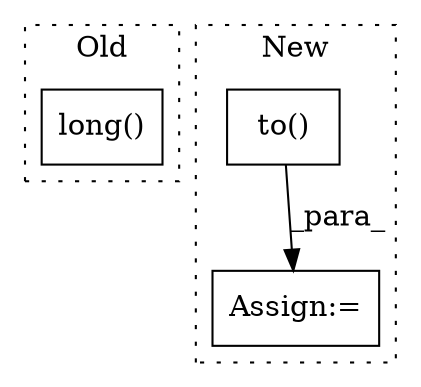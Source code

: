 digraph G {
subgraph cluster0 {
1 [label="long()" a="75" s="1972" l="16" shape="box"];
label = "Old";
style="dotted";
}
subgraph cluster1 {
2 [label="to()" a="75" s="2103,2150" l="36,1" shape="box"];
3 [label="Assign:=" a="68" s="2100" l="3" shape="box"];
label = "New";
style="dotted";
}
2 -> 3 [label="_para_"];
}